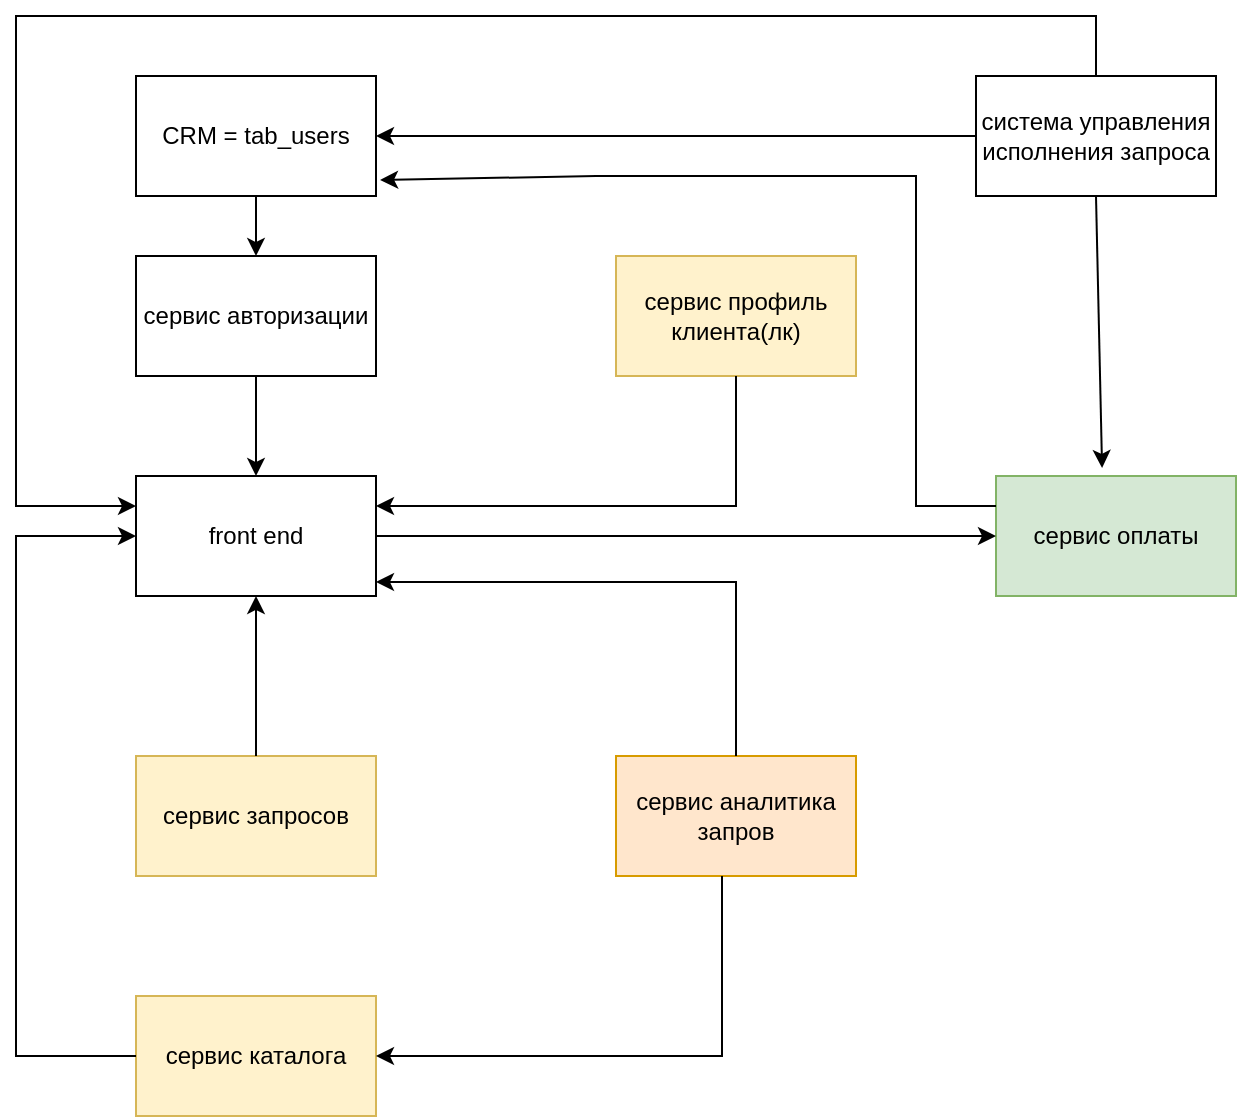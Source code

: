 <mxfile version="20.2.3" type="github">
  <diagram id="uOLnhWXbvwbu3YFsVj8e" name="Страница 1">
    <mxGraphModel dx="1469" dy="759" grid="1" gridSize="10" guides="1" tooltips="1" connect="1" arrows="1" fold="1" page="1" pageScale="1" pageWidth="1654" pageHeight="2336" math="0" shadow="0">
      <root>
        <mxCell id="0" />
        <mxCell id="1" parent="0" />
        <mxCell id="KiBXUwX40HchvvAshSLg-1" value="front end" style="rounded=0;whiteSpace=wrap;html=1;" vertex="1" parent="1">
          <mxGeometry x="570" y="1430" width="120" height="60" as="geometry" />
        </mxCell>
        <mxCell id="KiBXUwX40HchvvAshSLg-2" value="сервис каталога" style="rounded=0;whiteSpace=wrap;html=1;fillColor=#fff2cc;strokeColor=#d6b656;" vertex="1" parent="1">
          <mxGeometry x="570" y="1690" width="120" height="60" as="geometry" />
        </mxCell>
        <mxCell id="KiBXUwX40HchvvAshSLg-3" value="CRM = tab_users" style="rounded=0;whiteSpace=wrap;html=1;" vertex="1" parent="1">
          <mxGeometry x="570" y="1230" width="120" height="60" as="geometry" />
        </mxCell>
        <mxCell id="KiBXUwX40HchvvAshSLg-4" value="система управления исполнения запроса" style="rounded=0;whiteSpace=wrap;html=1;" vertex="1" parent="1">
          <mxGeometry x="990" y="1230" width="120" height="60" as="geometry" />
        </mxCell>
        <mxCell id="KiBXUwX40HchvvAshSLg-5" value="сервис запросов" style="rounded=0;whiteSpace=wrap;html=1;fillColor=#fff2cc;strokeColor=#d6b656;" vertex="1" parent="1">
          <mxGeometry x="570" y="1570" width="120" height="60" as="geometry" />
        </mxCell>
        <mxCell id="KiBXUwX40HchvvAshSLg-6" value="сервис оплаты" style="rounded=0;whiteSpace=wrap;html=1;fillColor=#d5e8d4;strokeColor=#82b366;" vertex="1" parent="1">
          <mxGeometry x="1000" y="1430" width="120" height="60" as="geometry" />
        </mxCell>
        <mxCell id="KiBXUwX40HchvvAshSLg-7" value="сервис аналитика запров" style="rounded=0;whiteSpace=wrap;html=1;fillColor=#ffe6cc;strokeColor=#d79b00;" vertex="1" parent="1">
          <mxGeometry x="810" y="1570" width="120" height="60" as="geometry" />
        </mxCell>
        <mxCell id="KiBXUwX40HchvvAshSLg-8" value="сервис авторизации" style="rounded=0;whiteSpace=wrap;html=1;" vertex="1" parent="1">
          <mxGeometry x="570" y="1320" width="120" height="60" as="geometry" />
        </mxCell>
        <mxCell id="KiBXUwX40HchvvAshSLg-9" value="" style="endArrow=classic;html=1;rounded=0;entryX=0.5;entryY=0;entryDx=0;entryDy=0;" edge="1" parent="1" source="KiBXUwX40HchvvAshSLg-8" target="KiBXUwX40HchvvAshSLg-1">
          <mxGeometry width="50" height="50" relative="1" as="geometry">
            <mxPoint x="622" y="1470" as="sourcePoint" />
            <mxPoint x="660" y="1500" as="targetPoint" />
          </mxGeometry>
        </mxCell>
        <mxCell id="KiBXUwX40HchvvAshSLg-10" value="" style="endArrow=classic;html=1;rounded=0;" edge="1" parent="1" target="KiBXUwX40HchvvAshSLg-8">
          <mxGeometry width="50" height="50" relative="1" as="geometry">
            <mxPoint x="630" y="1290" as="sourcePoint" />
            <mxPoint x="680" y="1240" as="targetPoint" />
          </mxGeometry>
        </mxCell>
        <mxCell id="KiBXUwX40HchvvAshSLg-11" value="" style="endArrow=classic;html=1;rounded=0;entryX=0.5;entryY=1;entryDx=0;entryDy=0;" edge="1" parent="1" target="KiBXUwX40HchvvAshSLg-1">
          <mxGeometry width="50" height="50" relative="1" as="geometry">
            <mxPoint x="630" y="1570" as="sourcePoint" />
            <mxPoint x="680" y="1520" as="targetPoint" />
          </mxGeometry>
        </mxCell>
        <mxCell id="KiBXUwX40HchvvAshSLg-12" value="" style="endArrow=classic;html=1;rounded=0;exitX=0;exitY=0.5;exitDx=0;exitDy=0;" edge="1" parent="1" source="KiBXUwX40HchvvAshSLg-4" target="KiBXUwX40HchvvAshSLg-3">
          <mxGeometry width="50" height="50" relative="1" as="geometry">
            <mxPoint x="820" y="1490" as="sourcePoint" />
            <mxPoint x="870" y="1440" as="targetPoint" />
          </mxGeometry>
        </mxCell>
        <mxCell id="KiBXUwX40HchvvAshSLg-14" value="" style="endArrow=classic;html=1;rounded=0;exitX=0.5;exitY=1;exitDx=0;exitDy=0;entryX=0.442;entryY=-0.067;entryDx=0;entryDy=0;entryPerimeter=0;" edge="1" parent="1" source="KiBXUwX40HchvvAshSLg-4" target="KiBXUwX40HchvvAshSLg-6">
          <mxGeometry width="50" height="50" relative="1" as="geometry">
            <mxPoint x="820" y="1510" as="sourcePoint" />
            <mxPoint x="870" y="1460" as="targetPoint" />
          </mxGeometry>
        </mxCell>
        <mxCell id="KiBXUwX40HchvvAshSLg-15" value="" style="endArrow=classic;html=1;rounded=0;exitX=0;exitY=0.25;exitDx=0;exitDy=0;entryX=1.017;entryY=0.867;entryDx=0;entryDy=0;entryPerimeter=0;" edge="1" parent="1" source="KiBXUwX40HchvvAshSLg-6" target="KiBXUwX40HchvvAshSLg-3">
          <mxGeometry width="50" height="50" relative="1" as="geometry">
            <mxPoint x="820" y="1510" as="sourcePoint" />
            <mxPoint x="870" y="1460" as="targetPoint" />
            <Array as="points">
              <mxPoint x="960" y="1445" />
              <mxPoint x="960" y="1280" />
              <mxPoint x="800" y="1280" />
            </Array>
          </mxGeometry>
        </mxCell>
        <mxCell id="KiBXUwX40HchvvAshSLg-16" value="сервис профиль клиента(лк)" style="rounded=0;whiteSpace=wrap;html=1;fillColor=#fff2cc;strokeColor=#d6b656;" vertex="1" parent="1">
          <mxGeometry x="810" y="1320" width="120" height="60" as="geometry" />
        </mxCell>
        <mxCell id="KiBXUwX40HchvvAshSLg-17" value="" style="endArrow=classic;html=1;rounded=0;exitX=1;exitY=0.5;exitDx=0;exitDy=0;entryX=0;entryY=0.5;entryDx=0;entryDy=0;" edge="1" parent="1" source="KiBXUwX40HchvvAshSLg-1" target="KiBXUwX40HchvvAshSLg-6">
          <mxGeometry width="50" height="50" relative="1" as="geometry">
            <mxPoint x="820" y="1510" as="sourcePoint" />
            <mxPoint x="870" y="1460" as="targetPoint" />
          </mxGeometry>
        </mxCell>
        <mxCell id="KiBXUwX40HchvvAshSLg-18" value="" style="endArrow=classic;html=1;rounded=0;exitX=0;exitY=0.5;exitDx=0;exitDy=0;entryX=0;entryY=0.5;entryDx=0;entryDy=0;" edge="1" parent="1" source="KiBXUwX40HchvvAshSLg-2" target="KiBXUwX40HchvvAshSLg-1">
          <mxGeometry width="50" height="50" relative="1" as="geometry">
            <mxPoint x="620" y="1690" as="sourcePoint" />
            <mxPoint x="500" y="1410" as="targetPoint" />
            <Array as="points">
              <mxPoint x="510" y="1720" />
              <mxPoint x="510" y="1460" />
            </Array>
          </mxGeometry>
        </mxCell>
        <mxCell id="KiBXUwX40HchvvAshSLg-20" value="" style="endArrow=classic;html=1;rounded=0;entryX=1;entryY=0.883;entryDx=0;entryDy=0;entryPerimeter=0;exitX=0.5;exitY=0;exitDx=0;exitDy=0;" edge="1" parent="1" source="KiBXUwX40HchvvAshSLg-7" target="KiBXUwX40HchvvAshSLg-1">
          <mxGeometry width="50" height="50" relative="1" as="geometry">
            <mxPoint x="690" y="1600" as="sourcePoint" />
            <mxPoint x="740" y="1550" as="targetPoint" />
            <Array as="points">
              <mxPoint x="870" y="1483" />
            </Array>
          </mxGeometry>
        </mxCell>
        <mxCell id="KiBXUwX40HchvvAshSLg-21" value="" style="endArrow=classic;html=1;rounded=0;entryX=1;entryY=0.5;entryDx=0;entryDy=0;" edge="1" parent="1" target="KiBXUwX40HchvvAshSLg-2">
          <mxGeometry width="50" height="50" relative="1" as="geometry">
            <mxPoint x="863" y="1630" as="sourcePoint" />
            <mxPoint x="740" y="1670" as="targetPoint" />
            <Array as="points">
              <mxPoint x="863" y="1720" />
            </Array>
          </mxGeometry>
        </mxCell>
        <mxCell id="KiBXUwX40HchvvAshSLg-22" value="" style="endArrow=classic;html=1;rounded=0;exitX=0.5;exitY=1;exitDx=0;exitDy=0;entryX=1;entryY=0.25;entryDx=0;entryDy=0;" edge="1" parent="1" source="KiBXUwX40HchvvAshSLg-16" target="KiBXUwX40HchvvAshSLg-1">
          <mxGeometry width="50" height="50" relative="1" as="geometry">
            <mxPoint x="820" y="1510" as="sourcePoint" />
            <mxPoint x="870" y="1460" as="targetPoint" />
            <Array as="points">
              <mxPoint x="870" y="1445" />
            </Array>
          </mxGeometry>
        </mxCell>
        <mxCell id="KiBXUwX40HchvvAshSLg-24" value="" style="endArrow=classic;html=1;rounded=0;entryX=0;entryY=0.25;entryDx=0;entryDy=0;exitX=0.5;exitY=0;exitDx=0;exitDy=0;" edge="1" parent="1" source="KiBXUwX40HchvvAshSLg-4" target="KiBXUwX40HchvvAshSLg-1">
          <mxGeometry width="50" height="50" relative="1" as="geometry">
            <mxPoint x="930" y="1200" as="sourcePoint" />
            <mxPoint x="870" y="1460" as="targetPoint" />
            <Array as="points">
              <mxPoint x="1050" y="1200" />
              <mxPoint x="510" y="1200" />
              <mxPoint x="510" y="1445" />
            </Array>
          </mxGeometry>
        </mxCell>
      </root>
    </mxGraphModel>
  </diagram>
</mxfile>
